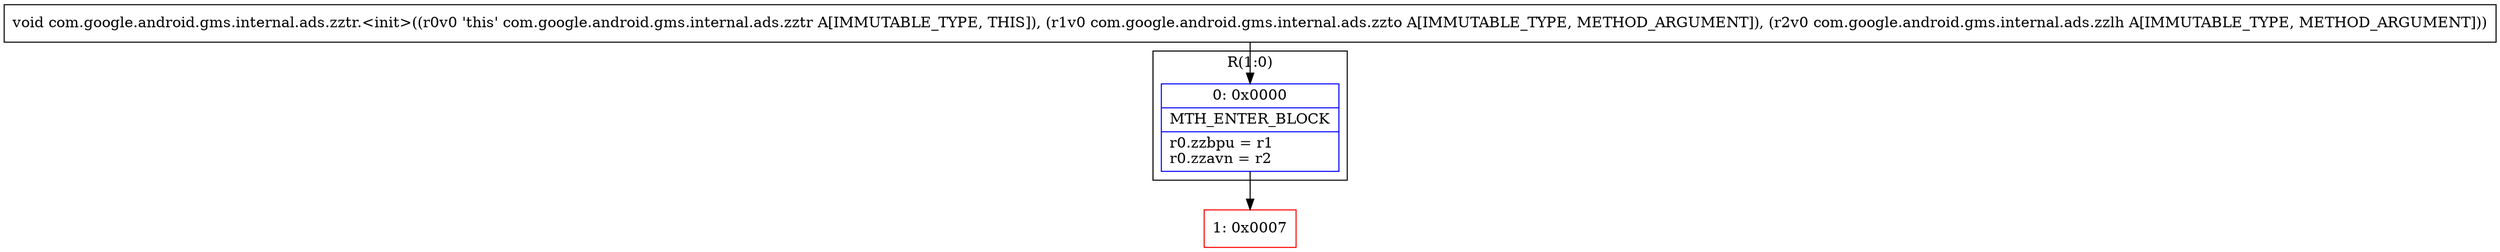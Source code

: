 digraph "CFG forcom.google.android.gms.internal.ads.zztr.\<init\>(Lcom\/google\/android\/gms\/internal\/ads\/zzto;Lcom\/google\/android\/gms\/internal\/ads\/zzlh;)V" {
subgraph cluster_Region_1669308840 {
label = "R(1:0)";
node [shape=record,color=blue];
Node_0 [shape=record,label="{0\:\ 0x0000|MTH_ENTER_BLOCK\l|r0.zzbpu = r1\lr0.zzavn = r2\l}"];
}
Node_1 [shape=record,color=red,label="{1\:\ 0x0007}"];
MethodNode[shape=record,label="{void com.google.android.gms.internal.ads.zztr.\<init\>((r0v0 'this' com.google.android.gms.internal.ads.zztr A[IMMUTABLE_TYPE, THIS]), (r1v0 com.google.android.gms.internal.ads.zzto A[IMMUTABLE_TYPE, METHOD_ARGUMENT]), (r2v0 com.google.android.gms.internal.ads.zzlh A[IMMUTABLE_TYPE, METHOD_ARGUMENT])) }"];
MethodNode -> Node_0;
Node_0 -> Node_1;
}

